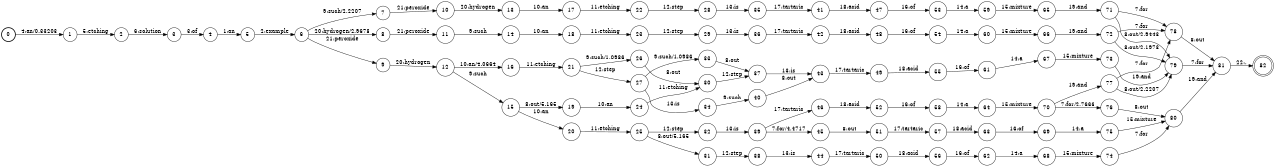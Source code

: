 digraph FST {
rankdir = LR;
size = "8.5,11";
label = "";
center = 1;
orientation = Portrait;
ranksep = "0.4";
nodesep = "0.25";
0 [label = "0", shape = circle, style = bold, fontsize = 14]
	0 -> 1 [label = "4:an/0.33203", fontsize = 14];
1 [label = "1", shape = circle, style = solid, fontsize = 14]
	1 -> 2 [label = "5:etching", fontsize = 14];
2 [label = "2", shape = circle, style = solid, fontsize = 14]
	2 -> 3 [label = "6:solution", fontsize = 14];
3 [label = "3", shape = circle, style = solid, fontsize = 14]
	3 -> 4 [label = "3:of", fontsize = 14];
4 [label = "4", shape = circle, style = solid, fontsize = 14]
	4 -> 5 [label = "1:an", fontsize = 14];
5 [label = "5", shape = circle, style = solid, fontsize = 14]
	5 -> 6 [label = "2:example", fontsize = 14];
6 [label = "6", shape = circle, style = solid, fontsize = 14]
	6 -> 7 [label = "9:such/2.2207", fontsize = 14];
	6 -> 8 [label = "20:hydrogen/2.9678", fontsize = 14];
	6 -> 9 [label = "21:peroxide", fontsize = 14];
7 [label = "7", shape = circle, style = solid, fontsize = 14]
	7 -> 10 [label = "21:peroxide", fontsize = 14];
8 [label = "8", shape = circle, style = solid, fontsize = 14]
	8 -> 11 [label = "21:peroxide", fontsize = 14];
9 [label = "9", shape = circle, style = solid, fontsize = 14]
	9 -> 12 [label = "20:hydrogen", fontsize = 14];
10 [label = "10", shape = circle, style = solid, fontsize = 14]
	10 -> 13 [label = "20:hydrogen", fontsize = 14];
11 [label = "11", shape = circle, style = solid, fontsize = 14]
	11 -> 14 [label = "9:such", fontsize = 14];
12 [label = "12", shape = circle, style = solid, fontsize = 14]
	12 -> 16 [label = "10:an/4.0664", fontsize = 14];
	12 -> 15 [label = "9:such", fontsize = 14];
13 [label = "13", shape = circle, style = solid, fontsize = 14]
	13 -> 17 [label = "10:an", fontsize = 14];
14 [label = "14", shape = circle, style = solid, fontsize = 14]
	14 -> 18 [label = "10:an", fontsize = 14];
15 [label = "15", shape = circle, style = solid, fontsize = 14]
	15 -> 20 [label = "10:an", fontsize = 14];
	15 -> 19 [label = "8:out/5.165", fontsize = 14];
16 [label = "16", shape = circle, style = solid, fontsize = 14]
	16 -> 21 [label = "11:etching", fontsize = 14];
17 [label = "17", shape = circle, style = solid, fontsize = 14]
	17 -> 22 [label = "11:etching", fontsize = 14];
18 [label = "18", shape = circle, style = solid, fontsize = 14]
	18 -> 23 [label = "11:etching", fontsize = 14];
19 [label = "19", shape = circle, style = solid, fontsize = 14]
	19 -> 24 [label = "10:an", fontsize = 14];
20 [label = "20", shape = circle, style = solid, fontsize = 14]
	20 -> 25 [label = "11:etching", fontsize = 14];
21 [label = "21", shape = circle, style = solid, fontsize = 14]
	21 -> 26 [label = "9:such/1.0986", fontsize = 14];
	21 -> 27 [label = "12:step", fontsize = 14];
22 [label = "22", shape = circle, style = solid, fontsize = 14]
	22 -> 28 [label = "12:step", fontsize = 14];
23 [label = "23", shape = circle, style = solid, fontsize = 14]
	23 -> 29 [label = "12:step", fontsize = 14];
24 [label = "24", shape = circle, style = solid, fontsize = 14]
	24 -> 30 [label = "11:etching", fontsize = 14];
25 [label = "25", shape = circle, style = solid, fontsize = 14]
	25 -> 31 [label = "8:out/5.165", fontsize = 14];
	25 -> 32 [label = "12:step", fontsize = 14];
26 [label = "26", shape = circle, style = solid, fontsize = 14]
	26 -> 30 [label = "8:out", fontsize = 14];
27 [label = "27", shape = circle, style = solid, fontsize = 14]
	27 -> 33 [label = "9:such/1.0986", fontsize = 14];
	27 -> 34 [label = "13:is", fontsize = 14];
28 [label = "28", shape = circle, style = solid, fontsize = 14]
	28 -> 35 [label = "13:is", fontsize = 14];
29 [label = "29", shape = circle, style = solid, fontsize = 14]
	29 -> 36 [label = "13:is", fontsize = 14];
30 [label = "30", shape = circle, style = solid, fontsize = 14]
	30 -> 37 [label = "12:step", fontsize = 14];
31 [label = "31", shape = circle, style = solid, fontsize = 14]
	31 -> 38 [label = "12:step", fontsize = 14];
32 [label = "32", shape = circle, style = solid, fontsize = 14]
	32 -> 39 [label = "13:is", fontsize = 14];
33 [label = "33", shape = circle, style = solid, fontsize = 14]
	33 -> 37 [label = "8:out", fontsize = 14];
34 [label = "34", shape = circle, style = solid, fontsize = 14]
	34 -> 40 [label = "9:such", fontsize = 14];
35 [label = "35", shape = circle, style = solid, fontsize = 14]
	35 -> 41 [label = "17:tartaric", fontsize = 14];
36 [label = "36", shape = circle, style = solid, fontsize = 14]
	36 -> 42 [label = "17:tartaric", fontsize = 14];
37 [label = "37", shape = circle, style = solid, fontsize = 14]
	37 -> 43 [label = "13:is", fontsize = 14];
38 [label = "38", shape = circle, style = solid, fontsize = 14]
	38 -> 44 [label = "13:is", fontsize = 14];
39 [label = "39", shape = circle, style = solid, fontsize = 14]
	39 -> 45 [label = "7:for/4.4717", fontsize = 14];
	39 -> 46 [label = "17:tartaric", fontsize = 14];
40 [label = "40", shape = circle, style = solid, fontsize = 14]
	40 -> 43 [label = "8:out", fontsize = 14];
41 [label = "41", shape = circle, style = solid, fontsize = 14]
	41 -> 47 [label = "18:acid", fontsize = 14];
42 [label = "42", shape = circle, style = solid, fontsize = 14]
	42 -> 48 [label = "18:acid", fontsize = 14];
43 [label = "43", shape = circle, style = solid, fontsize = 14]
	43 -> 49 [label = "17:tartaric", fontsize = 14];
44 [label = "44", shape = circle, style = solid, fontsize = 14]
	44 -> 50 [label = "17:tartaric", fontsize = 14];
45 [label = "45", shape = circle, style = solid, fontsize = 14]
	45 -> 51 [label = "8:out", fontsize = 14];
46 [label = "46", shape = circle, style = solid, fontsize = 14]
	46 -> 52 [label = "18:acid", fontsize = 14];
47 [label = "47", shape = circle, style = solid, fontsize = 14]
	47 -> 53 [label = "16:of", fontsize = 14];
48 [label = "48", shape = circle, style = solid, fontsize = 14]
	48 -> 54 [label = "16:of", fontsize = 14];
49 [label = "49", shape = circle, style = solid, fontsize = 14]
	49 -> 55 [label = "18:acid", fontsize = 14];
50 [label = "50", shape = circle, style = solid, fontsize = 14]
	50 -> 56 [label = "18:acid", fontsize = 14];
51 [label = "51", shape = circle, style = solid, fontsize = 14]
	51 -> 57 [label = "17:tartaric", fontsize = 14];
52 [label = "52", shape = circle, style = solid, fontsize = 14]
	52 -> 58 [label = "16:of", fontsize = 14];
53 [label = "53", shape = circle, style = solid, fontsize = 14]
	53 -> 59 [label = "14:a", fontsize = 14];
54 [label = "54", shape = circle, style = solid, fontsize = 14]
	54 -> 60 [label = "14:a", fontsize = 14];
55 [label = "55", shape = circle, style = solid, fontsize = 14]
	55 -> 61 [label = "16:of", fontsize = 14];
56 [label = "56", shape = circle, style = solid, fontsize = 14]
	56 -> 62 [label = "16:of", fontsize = 14];
57 [label = "57", shape = circle, style = solid, fontsize = 14]
	57 -> 63 [label = "18:acid", fontsize = 14];
58 [label = "58", shape = circle, style = solid, fontsize = 14]
	58 -> 64 [label = "14:a", fontsize = 14];
59 [label = "59", shape = circle, style = solid, fontsize = 14]
	59 -> 65 [label = "15:mixture", fontsize = 14];
60 [label = "60", shape = circle, style = solid, fontsize = 14]
	60 -> 66 [label = "15:mixture", fontsize = 14];
61 [label = "61", shape = circle, style = solid, fontsize = 14]
	61 -> 67 [label = "14:a", fontsize = 14];
62 [label = "62", shape = circle, style = solid, fontsize = 14]
	62 -> 68 [label = "14:a", fontsize = 14];
63 [label = "63", shape = circle, style = solid, fontsize = 14]
	63 -> 69 [label = "16:of", fontsize = 14];
64 [label = "64", shape = circle, style = solid, fontsize = 14]
	64 -> 70 [label = "15:mixture", fontsize = 14];
65 [label = "65", shape = circle, style = solid, fontsize = 14]
	65 -> 71 [label = "19:and", fontsize = 14];
66 [label = "66", shape = circle, style = solid, fontsize = 14]
	66 -> 72 [label = "19:and", fontsize = 14];
67 [label = "67", shape = circle, style = solid, fontsize = 14]
	67 -> 73 [label = "15:mixture", fontsize = 14];
68 [label = "68", shape = circle, style = solid, fontsize = 14]
	68 -> 74 [label = "15:mixture", fontsize = 14];
69 [label = "69", shape = circle, style = solid, fontsize = 14]
	69 -> 75 [label = "14:a", fontsize = 14];
70 [label = "70", shape = circle, style = solid, fontsize = 14]
	70 -> 76 [label = "7:for/2.7666", fontsize = 14];
	70 -> 77 [label = "19:and", fontsize = 14];
71 [label = "71", shape = circle, style = solid, fontsize = 14]
	71 -> 78 [label = "7:for", fontsize = 14];
	71 -> 79 [label = "8:out/2.9443", fontsize = 14];
72 [label = "72", shape = circle, style = solid, fontsize = 14]
	72 -> 78 [label = "7:for", fontsize = 14];
	72 -> 79 [label = "8:out/2.1973", fontsize = 14];
73 [label = "73", shape = circle, style = solid, fontsize = 14]
	73 -> 79 [label = "19:and", fontsize = 14];
74 [label = "74", shape = circle, style = solid, fontsize = 14]
	74 -> 80 [label = "7:for", fontsize = 14];
75 [label = "75", shape = circle, style = solid, fontsize = 14]
	75 -> 80 [label = "15:mixture", fontsize = 14];
76 [label = "76", shape = circle, style = solid, fontsize = 14]
	76 -> 80 [label = "8:out", fontsize = 14];
77 [label = "77", shape = circle, style = solid, fontsize = 14]
	77 -> 78 [label = "7:for", fontsize = 14];
	77 -> 79 [label = "8:out/2.2207", fontsize = 14];
78 [label = "78", shape = circle, style = solid, fontsize = 14]
	78 -> 81 [label = "8:out", fontsize = 14];
79 [label = "79", shape = circle, style = solid, fontsize = 14]
	79 -> 81 [label = "7:for", fontsize = 14];
80 [label = "80", shape = circle, style = solid, fontsize = 14]
	80 -> 81 [label = "19:and", fontsize = 14];
81 [label = "81", shape = circle, style = solid, fontsize = 14]
	81 -> 82 [label = "22:.", fontsize = 14];
82 [label = "82", shape = doublecircle, style = solid, fontsize = 14]
}
